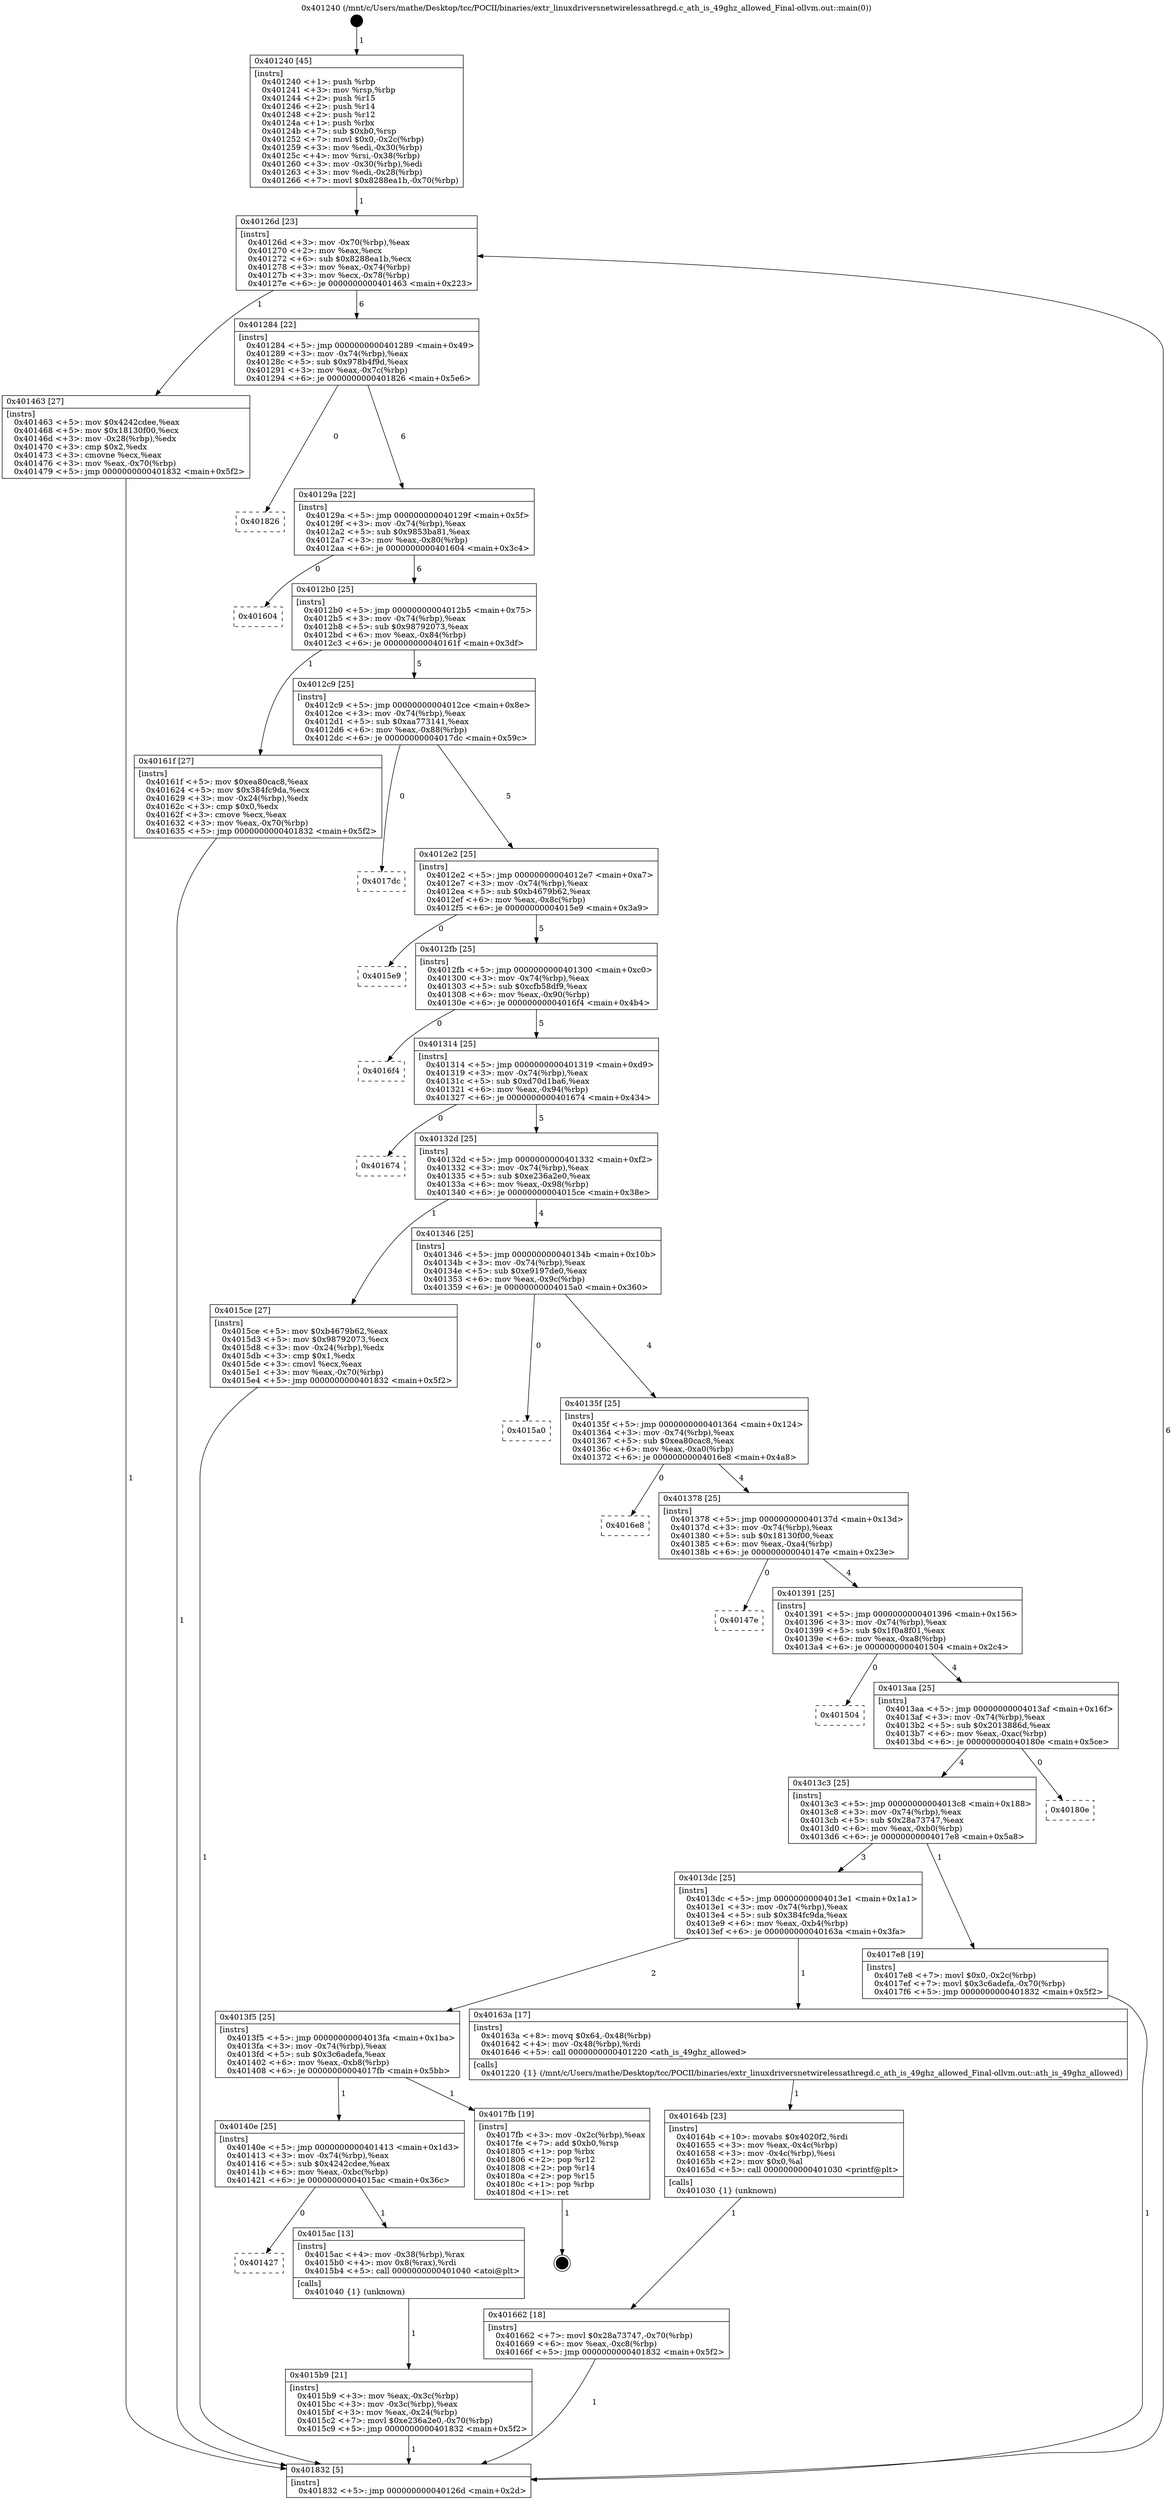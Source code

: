 digraph "0x401240" {
  label = "0x401240 (/mnt/c/Users/mathe/Desktop/tcc/POCII/binaries/extr_linuxdriversnetwirelessathregd.c_ath_is_49ghz_allowed_Final-ollvm.out::main(0))"
  labelloc = "t"
  node[shape=record]

  Entry [label="",width=0.3,height=0.3,shape=circle,fillcolor=black,style=filled]
  "0x40126d" [label="{
     0x40126d [23]\l
     | [instrs]\l
     &nbsp;&nbsp;0x40126d \<+3\>: mov -0x70(%rbp),%eax\l
     &nbsp;&nbsp;0x401270 \<+2\>: mov %eax,%ecx\l
     &nbsp;&nbsp;0x401272 \<+6\>: sub $0x8288ea1b,%ecx\l
     &nbsp;&nbsp;0x401278 \<+3\>: mov %eax,-0x74(%rbp)\l
     &nbsp;&nbsp;0x40127b \<+3\>: mov %ecx,-0x78(%rbp)\l
     &nbsp;&nbsp;0x40127e \<+6\>: je 0000000000401463 \<main+0x223\>\l
  }"]
  "0x401463" [label="{
     0x401463 [27]\l
     | [instrs]\l
     &nbsp;&nbsp;0x401463 \<+5\>: mov $0x4242cdee,%eax\l
     &nbsp;&nbsp;0x401468 \<+5\>: mov $0x18130f00,%ecx\l
     &nbsp;&nbsp;0x40146d \<+3\>: mov -0x28(%rbp),%edx\l
     &nbsp;&nbsp;0x401470 \<+3\>: cmp $0x2,%edx\l
     &nbsp;&nbsp;0x401473 \<+3\>: cmovne %ecx,%eax\l
     &nbsp;&nbsp;0x401476 \<+3\>: mov %eax,-0x70(%rbp)\l
     &nbsp;&nbsp;0x401479 \<+5\>: jmp 0000000000401832 \<main+0x5f2\>\l
  }"]
  "0x401284" [label="{
     0x401284 [22]\l
     | [instrs]\l
     &nbsp;&nbsp;0x401284 \<+5\>: jmp 0000000000401289 \<main+0x49\>\l
     &nbsp;&nbsp;0x401289 \<+3\>: mov -0x74(%rbp),%eax\l
     &nbsp;&nbsp;0x40128c \<+5\>: sub $0x978b4f9d,%eax\l
     &nbsp;&nbsp;0x401291 \<+3\>: mov %eax,-0x7c(%rbp)\l
     &nbsp;&nbsp;0x401294 \<+6\>: je 0000000000401826 \<main+0x5e6\>\l
  }"]
  "0x401832" [label="{
     0x401832 [5]\l
     | [instrs]\l
     &nbsp;&nbsp;0x401832 \<+5\>: jmp 000000000040126d \<main+0x2d\>\l
  }"]
  "0x401240" [label="{
     0x401240 [45]\l
     | [instrs]\l
     &nbsp;&nbsp;0x401240 \<+1\>: push %rbp\l
     &nbsp;&nbsp;0x401241 \<+3\>: mov %rsp,%rbp\l
     &nbsp;&nbsp;0x401244 \<+2\>: push %r15\l
     &nbsp;&nbsp;0x401246 \<+2\>: push %r14\l
     &nbsp;&nbsp;0x401248 \<+2\>: push %r12\l
     &nbsp;&nbsp;0x40124a \<+1\>: push %rbx\l
     &nbsp;&nbsp;0x40124b \<+7\>: sub $0xb0,%rsp\l
     &nbsp;&nbsp;0x401252 \<+7\>: movl $0x0,-0x2c(%rbp)\l
     &nbsp;&nbsp;0x401259 \<+3\>: mov %edi,-0x30(%rbp)\l
     &nbsp;&nbsp;0x40125c \<+4\>: mov %rsi,-0x38(%rbp)\l
     &nbsp;&nbsp;0x401260 \<+3\>: mov -0x30(%rbp),%edi\l
     &nbsp;&nbsp;0x401263 \<+3\>: mov %edi,-0x28(%rbp)\l
     &nbsp;&nbsp;0x401266 \<+7\>: movl $0x8288ea1b,-0x70(%rbp)\l
  }"]
  Exit [label="",width=0.3,height=0.3,shape=circle,fillcolor=black,style=filled,peripheries=2]
  "0x401826" [label="{
     0x401826\l
  }", style=dashed]
  "0x40129a" [label="{
     0x40129a [22]\l
     | [instrs]\l
     &nbsp;&nbsp;0x40129a \<+5\>: jmp 000000000040129f \<main+0x5f\>\l
     &nbsp;&nbsp;0x40129f \<+3\>: mov -0x74(%rbp),%eax\l
     &nbsp;&nbsp;0x4012a2 \<+5\>: sub $0x9853ba81,%eax\l
     &nbsp;&nbsp;0x4012a7 \<+3\>: mov %eax,-0x80(%rbp)\l
     &nbsp;&nbsp;0x4012aa \<+6\>: je 0000000000401604 \<main+0x3c4\>\l
  }"]
  "0x401662" [label="{
     0x401662 [18]\l
     | [instrs]\l
     &nbsp;&nbsp;0x401662 \<+7\>: movl $0x28a73747,-0x70(%rbp)\l
     &nbsp;&nbsp;0x401669 \<+6\>: mov %eax,-0xc8(%rbp)\l
     &nbsp;&nbsp;0x40166f \<+5\>: jmp 0000000000401832 \<main+0x5f2\>\l
  }"]
  "0x401604" [label="{
     0x401604\l
  }", style=dashed]
  "0x4012b0" [label="{
     0x4012b0 [25]\l
     | [instrs]\l
     &nbsp;&nbsp;0x4012b0 \<+5\>: jmp 00000000004012b5 \<main+0x75\>\l
     &nbsp;&nbsp;0x4012b5 \<+3\>: mov -0x74(%rbp),%eax\l
     &nbsp;&nbsp;0x4012b8 \<+5\>: sub $0x98792073,%eax\l
     &nbsp;&nbsp;0x4012bd \<+6\>: mov %eax,-0x84(%rbp)\l
     &nbsp;&nbsp;0x4012c3 \<+6\>: je 000000000040161f \<main+0x3df\>\l
  }"]
  "0x40164b" [label="{
     0x40164b [23]\l
     | [instrs]\l
     &nbsp;&nbsp;0x40164b \<+10\>: movabs $0x4020f2,%rdi\l
     &nbsp;&nbsp;0x401655 \<+3\>: mov %eax,-0x4c(%rbp)\l
     &nbsp;&nbsp;0x401658 \<+3\>: mov -0x4c(%rbp),%esi\l
     &nbsp;&nbsp;0x40165b \<+2\>: mov $0x0,%al\l
     &nbsp;&nbsp;0x40165d \<+5\>: call 0000000000401030 \<printf@plt\>\l
     | [calls]\l
     &nbsp;&nbsp;0x401030 \{1\} (unknown)\l
  }"]
  "0x40161f" [label="{
     0x40161f [27]\l
     | [instrs]\l
     &nbsp;&nbsp;0x40161f \<+5\>: mov $0xea80cac8,%eax\l
     &nbsp;&nbsp;0x401624 \<+5\>: mov $0x384fc9da,%ecx\l
     &nbsp;&nbsp;0x401629 \<+3\>: mov -0x24(%rbp),%edx\l
     &nbsp;&nbsp;0x40162c \<+3\>: cmp $0x0,%edx\l
     &nbsp;&nbsp;0x40162f \<+3\>: cmove %ecx,%eax\l
     &nbsp;&nbsp;0x401632 \<+3\>: mov %eax,-0x70(%rbp)\l
     &nbsp;&nbsp;0x401635 \<+5\>: jmp 0000000000401832 \<main+0x5f2\>\l
  }"]
  "0x4012c9" [label="{
     0x4012c9 [25]\l
     | [instrs]\l
     &nbsp;&nbsp;0x4012c9 \<+5\>: jmp 00000000004012ce \<main+0x8e\>\l
     &nbsp;&nbsp;0x4012ce \<+3\>: mov -0x74(%rbp),%eax\l
     &nbsp;&nbsp;0x4012d1 \<+5\>: sub $0xaa773141,%eax\l
     &nbsp;&nbsp;0x4012d6 \<+6\>: mov %eax,-0x88(%rbp)\l
     &nbsp;&nbsp;0x4012dc \<+6\>: je 00000000004017dc \<main+0x59c\>\l
  }"]
  "0x4015b9" [label="{
     0x4015b9 [21]\l
     | [instrs]\l
     &nbsp;&nbsp;0x4015b9 \<+3\>: mov %eax,-0x3c(%rbp)\l
     &nbsp;&nbsp;0x4015bc \<+3\>: mov -0x3c(%rbp),%eax\l
     &nbsp;&nbsp;0x4015bf \<+3\>: mov %eax,-0x24(%rbp)\l
     &nbsp;&nbsp;0x4015c2 \<+7\>: movl $0xe236a2e0,-0x70(%rbp)\l
     &nbsp;&nbsp;0x4015c9 \<+5\>: jmp 0000000000401832 \<main+0x5f2\>\l
  }"]
  "0x4017dc" [label="{
     0x4017dc\l
  }", style=dashed]
  "0x4012e2" [label="{
     0x4012e2 [25]\l
     | [instrs]\l
     &nbsp;&nbsp;0x4012e2 \<+5\>: jmp 00000000004012e7 \<main+0xa7\>\l
     &nbsp;&nbsp;0x4012e7 \<+3\>: mov -0x74(%rbp),%eax\l
     &nbsp;&nbsp;0x4012ea \<+5\>: sub $0xb4679b62,%eax\l
     &nbsp;&nbsp;0x4012ef \<+6\>: mov %eax,-0x8c(%rbp)\l
     &nbsp;&nbsp;0x4012f5 \<+6\>: je 00000000004015e9 \<main+0x3a9\>\l
  }"]
  "0x401427" [label="{
     0x401427\l
  }", style=dashed]
  "0x4015e9" [label="{
     0x4015e9\l
  }", style=dashed]
  "0x4012fb" [label="{
     0x4012fb [25]\l
     | [instrs]\l
     &nbsp;&nbsp;0x4012fb \<+5\>: jmp 0000000000401300 \<main+0xc0\>\l
     &nbsp;&nbsp;0x401300 \<+3\>: mov -0x74(%rbp),%eax\l
     &nbsp;&nbsp;0x401303 \<+5\>: sub $0xcfb58df9,%eax\l
     &nbsp;&nbsp;0x401308 \<+6\>: mov %eax,-0x90(%rbp)\l
     &nbsp;&nbsp;0x40130e \<+6\>: je 00000000004016f4 \<main+0x4b4\>\l
  }"]
  "0x4015ac" [label="{
     0x4015ac [13]\l
     | [instrs]\l
     &nbsp;&nbsp;0x4015ac \<+4\>: mov -0x38(%rbp),%rax\l
     &nbsp;&nbsp;0x4015b0 \<+4\>: mov 0x8(%rax),%rdi\l
     &nbsp;&nbsp;0x4015b4 \<+5\>: call 0000000000401040 \<atoi@plt\>\l
     | [calls]\l
     &nbsp;&nbsp;0x401040 \{1\} (unknown)\l
  }"]
  "0x4016f4" [label="{
     0x4016f4\l
  }", style=dashed]
  "0x401314" [label="{
     0x401314 [25]\l
     | [instrs]\l
     &nbsp;&nbsp;0x401314 \<+5\>: jmp 0000000000401319 \<main+0xd9\>\l
     &nbsp;&nbsp;0x401319 \<+3\>: mov -0x74(%rbp),%eax\l
     &nbsp;&nbsp;0x40131c \<+5\>: sub $0xd70d1ba6,%eax\l
     &nbsp;&nbsp;0x401321 \<+6\>: mov %eax,-0x94(%rbp)\l
     &nbsp;&nbsp;0x401327 \<+6\>: je 0000000000401674 \<main+0x434\>\l
  }"]
  "0x40140e" [label="{
     0x40140e [25]\l
     | [instrs]\l
     &nbsp;&nbsp;0x40140e \<+5\>: jmp 0000000000401413 \<main+0x1d3\>\l
     &nbsp;&nbsp;0x401413 \<+3\>: mov -0x74(%rbp),%eax\l
     &nbsp;&nbsp;0x401416 \<+5\>: sub $0x4242cdee,%eax\l
     &nbsp;&nbsp;0x40141b \<+6\>: mov %eax,-0xbc(%rbp)\l
     &nbsp;&nbsp;0x401421 \<+6\>: je 00000000004015ac \<main+0x36c\>\l
  }"]
  "0x401674" [label="{
     0x401674\l
  }", style=dashed]
  "0x40132d" [label="{
     0x40132d [25]\l
     | [instrs]\l
     &nbsp;&nbsp;0x40132d \<+5\>: jmp 0000000000401332 \<main+0xf2\>\l
     &nbsp;&nbsp;0x401332 \<+3\>: mov -0x74(%rbp),%eax\l
     &nbsp;&nbsp;0x401335 \<+5\>: sub $0xe236a2e0,%eax\l
     &nbsp;&nbsp;0x40133a \<+6\>: mov %eax,-0x98(%rbp)\l
     &nbsp;&nbsp;0x401340 \<+6\>: je 00000000004015ce \<main+0x38e\>\l
  }"]
  "0x4017fb" [label="{
     0x4017fb [19]\l
     | [instrs]\l
     &nbsp;&nbsp;0x4017fb \<+3\>: mov -0x2c(%rbp),%eax\l
     &nbsp;&nbsp;0x4017fe \<+7\>: add $0xb0,%rsp\l
     &nbsp;&nbsp;0x401805 \<+1\>: pop %rbx\l
     &nbsp;&nbsp;0x401806 \<+2\>: pop %r12\l
     &nbsp;&nbsp;0x401808 \<+2\>: pop %r14\l
     &nbsp;&nbsp;0x40180a \<+2\>: pop %r15\l
     &nbsp;&nbsp;0x40180c \<+1\>: pop %rbp\l
     &nbsp;&nbsp;0x40180d \<+1\>: ret\l
  }"]
  "0x4015ce" [label="{
     0x4015ce [27]\l
     | [instrs]\l
     &nbsp;&nbsp;0x4015ce \<+5\>: mov $0xb4679b62,%eax\l
     &nbsp;&nbsp;0x4015d3 \<+5\>: mov $0x98792073,%ecx\l
     &nbsp;&nbsp;0x4015d8 \<+3\>: mov -0x24(%rbp),%edx\l
     &nbsp;&nbsp;0x4015db \<+3\>: cmp $0x1,%edx\l
     &nbsp;&nbsp;0x4015de \<+3\>: cmovl %ecx,%eax\l
     &nbsp;&nbsp;0x4015e1 \<+3\>: mov %eax,-0x70(%rbp)\l
     &nbsp;&nbsp;0x4015e4 \<+5\>: jmp 0000000000401832 \<main+0x5f2\>\l
  }"]
  "0x401346" [label="{
     0x401346 [25]\l
     | [instrs]\l
     &nbsp;&nbsp;0x401346 \<+5\>: jmp 000000000040134b \<main+0x10b\>\l
     &nbsp;&nbsp;0x40134b \<+3\>: mov -0x74(%rbp),%eax\l
     &nbsp;&nbsp;0x40134e \<+5\>: sub $0xe9197de0,%eax\l
     &nbsp;&nbsp;0x401353 \<+6\>: mov %eax,-0x9c(%rbp)\l
     &nbsp;&nbsp;0x401359 \<+6\>: je 00000000004015a0 \<main+0x360\>\l
  }"]
  "0x4013f5" [label="{
     0x4013f5 [25]\l
     | [instrs]\l
     &nbsp;&nbsp;0x4013f5 \<+5\>: jmp 00000000004013fa \<main+0x1ba\>\l
     &nbsp;&nbsp;0x4013fa \<+3\>: mov -0x74(%rbp),%eax\l
     &nbsp;&nbsp;0x4013fd \<+5\>: sub $0x3c6adefa,%eax\l
     &nbsp;&nbsp;0x401402 \<+6\>: mov %eax,-0xb8(%rbp)\l
     &nbsp;&nbsp;0x401408 \<+6\>: je 00000000004017fb \<main+0x5bb\>\l
  }"]
  "0x4015a0" [label="{
     0x4015a0\l
  }", style=dashed]
  "0x40135f" [label="{
     0x40135f [25]\l
     | [instrs]\l
     &nbsp;&nbsp;0x40135f \<+5\>: jmp 0000000000401364 \<main+0x124\>\l
     &nbsp;&nbsp;0x401364 \<+3\>: mov -0x74(%rbp),%eax\l
     &nbsp;&nbsp;0x401367 \<+5\>: sub $0xea80cac8,%eax\l
     &nbsp;&nbsp;0x40136c \<+6\>: mov %eax,-0xa0(%rbp)\l
     &nbsp;&nbsp;0x401372 \<+6\>: je 00000000004016e8 \<main+0x4a8\>\l
  }"]
  "0x40163a" [label="{
     0x40163a [17]\l
     | [instrs]\l
     &nbsp;&nbsp;0x40163a \<+8\>: movq $0x64,-0x48(%rbp)\l
     &nbsp;&nbsp;0x401642 \<+4\>: mov -0x48(%rbp),%rdi\l
     &nbsp;&nbsp;0x401646 \<+5\>: call 0000000000401220 \<ath_is_49ghz_allowed\>\l
     | [calls]\l
     &nbsp;&nbsp;0x401220 \{1\} (/mnt/c/Users/mathe/Desktop/tcc/POCII/binaries/extr_linuxdriversnetwirelessathregd.c_ath_is_49ghz_allowed_Final-ollvm.out::ath_is_49ghz_allowed)\l
  }"]
  "0x4016e8" [label="{
     0x4016e8\l
  }", style=dashed]
  "0x401378" [label="{
     0x401378 [25]\l
     | [instrs]\l
     &nbsp;&nbsp;0x401378 \<+5\>: jmp 000000000040137d \<main+0x13d\>\l
     &nbsp;&nbsp;0x40137d \<+3\>: mov -0x74(%rbp),%eax\l
     &nbsp;&nbsp;0x401380 \<+5\>: sub $0x18130f00,%eax\l
     &nbsp;&nbsp;0x401385 \<+6\>: mov %eax,-0xa4(%rbp)\l
     &nbsp;&nbsp;0x40138b \<+6\>: je 000000000040147e \<main+0x23e\>\l
  }"]
  "0x4013dc" [label="{
     0x4013dc [25]\l
     | [instrs]\l
     &nbsp;&nbsp;0x4013dc \<+5\>: jmp 00000000004013e1 \<main+0x1a1\>\l
     &nbsp;&nbsp;0x4013e1 \<+3\>: mov -0x74(%rbp),%eax\l
     &nbsp;&nbsp;0x4013e4 \<+5\>: sub $0x384fc9da,%eax\l
     &nbsp;&nbsp;0x4013e9 \<+6\>: mov %eax,-0xb4(%rbp)\l
     &nbsp;&nbsp;0x4013ef \<+6\>: je 000000000040163a \<main+0x3fa\>\l
  }"]
  "0x40147e" [label="{
     0x40147e\l
  }", style=dashed]
  "0x401391" [label="{
     0x401391 [25]\l
     | [instrs]\l
     &nbsp;&nbsp;0x401391 \<+5\>: jmp 0000000000401396 \<main+0x156\>\l
     &nbsp;&nbsp;0x401396 \<+3\>: mov -0x74(%rbp),%eax\l
     &nbsp;&nbsp;0x401399 \<+5\>: sub $0x1f0a8f01,%eax\l
     &nbsp;&nbsp;0x40139e \<+6\>: mov %eax,-0xa8(%rbp)\l
     &nbsp;&nbsp;0x4013a4 \<+6\>: je 0000000000401504 \<main+0x2c4\>\l
  }"]
  "0x4017e8" [label="{
     0x4017e8 [19]\l
     | [instrs]\l
     &nbsp;&nbsp;0x4017e8 \<+7\>: movl $0x0,-0x2c(%rbp)\l
     &nbsp;&nbsp;0x4017ef \<+7\>: movl $0x3c6adefa,-0x70(%rbp)\l
     &nbsp;&nbsp;0x4017f6 \<+5\>: jmp 0000000000401832 \<main+0x5f2\>\l
  }"]
  "0x401504" [label="{
     0x401504\l
  }", style=dashed]
  "0x4013aa" [label="{
     0x4013aa [25]\l
     | [instrs]\l
     &nbsp;&nbsp;0x4013aa \<+5\>: jmp 00000000004013af \<main+0x16f\>\l
     &nbsp;&nbsp;0x4013af \<+3\>: mov -0x74(%rbp),%eax\l
     &nbsp;&nbsp;0x4013b2 \<+5\>: sub $0x2013886d,%eax\l
     &nbsp;&nbsp;0x4013b7 \<+6\>: mov %eax,-0xac(%rbp)\l
     &nbsp;&nbsp;0x4013bd \<+6\>: je 000000000040180e \<main+0x5ce\>\l
  }"]
  "0x4013c3" [label="{
     0x4013c3 [25]\l
     | [instrs]\l
     &nbsp;&nbsp;0x4013c3 \<+5\>: jmp 00000000004013c8 \<main+0x188\>\l
     &nbsp;&nbsp;0x4013c8 \<+3\>: mov -0x74(%rbp),%eax\l
     &nbsp;&nbsp;0x4013cb \<+5\>: sub $0x28a73747,%eax\l
     &nbsp;&nbsp;0x4013d0 \<+6\>: mov %eax,-0xb0(%rbp)\l
     &nbsp;&nbsp;0x4013d6 \<+6\>: je 00000000004017e8 \<main+0x5a8\>\l
  }"]
  "0x40180e" [label="{
     0x40180e\l
  }", style=dashed]
  Entry -> "0x401240" [label=" 1"]
  "0x40126d" -> "0x401463" [label=" 1"]
  "0x40126d" -> "0x401284" [label=" 6"]
  "0x401463" -> "0x401832" [label=" 1"]
  "0x401240" -> "0x40126d" [label=" 1"]
  "0x401832" -> "0x40126d" [label=" 6"]
  "0x4017fb" -> Exit [label=" 1"]
  "0x401284" -> "0x401826" [label=" 0"]
  "0x401284" -> "0x40129a" [label=" 6"]
  "0x4017e8" -> "0x401832" [label=" 1"]
  "0x40129a" -> "0x401604" [label=" 0"]
  "0x40129a" -> "0x4012b0" [label=" 6"]
  "0x401662" -> "0x401832" [label=" 1"]
  "0x4012b0" -> "0x40161f" [label=" 1"]
  "0x4012b0" -> "0x4012c9" [label=" 5"]
  "0x40164b" -> "0x401662" [label=" 1"]
  "0x4012c9" -> "0x4017dc" [label=" 0"]
  "0x4012c9" -> "0x4012e2" [label=" 5"]
  "0x40163a" -> "0x40164b" [label=" 1"]
  "0x4012e2" -> "0x4015e9" [label=" 0"]
  "0x4012e2" -> "0x4012fb" [label=" 5"]
  "0x40161f" -> "0x401832" [label=" 1"]
  "0x4012fb" -> "0x4016f4" [label=" 0"]
  "0x4012fb" -> "0x401314" [label=" 5"]
  "0x4015ce" -> "0x401832" [label=" 1"]
  "0x401314" -> "0x401674" [label=" 0"]
  "0x401314" -> "0x40132d" [label=" 5"]
  "0x4015ac" -> "0x4015b9" [label=" 1"]
  "0x40132d" -> "0x4015ce" [label=" 1"]
  "0x40132d" -> "0x401346" [label=" 4"]
  "0x40140e" -> "0x401427" [label=" 0"]
  "0x401346" -> "0x4015a0" [label=" 0"]
  "0x401346" -> "0x40135f" [label=" 4"]
  "0x4015b9" -> "0x401832" [label=" 1"]
  "0x40135f" -> "0x4016e8" [label=" 0"]
  "0x40135f" -> "0x401378" [label=" 4"]
  "0x4013f5" -> "0x40140e" [label=" 1"]
  "0x401378" -> "0x40147e" [label=" 0"]
  "0x401378" -> "0x401391" [label=" 4"]
  "0x40140e" -> "0x4015ac" [label=" 1"]
  "0x401391" -> "0x401504" [label=" 0"]
  "0x401391" -> "0x4013aa" [label=" 4"]
  "0x4013dc" -> "0x4013f5" [label=" 2"]
  "0x4013aa" -> "0x40180e" [label=" 0"]
  "0x4013aa" -> "0x4013c3" [label=" 4"]
  "0x4013dc" -> "0x40163a" [label=" 1"]
  "0x4013c3" -> "0x4017e8" [label=" 1"]
  "0x4013c3" -> "0x4013dc" [label=" 3"]
  "0x4013f5" -> "0x4017fb" [label=" 1"]
}
